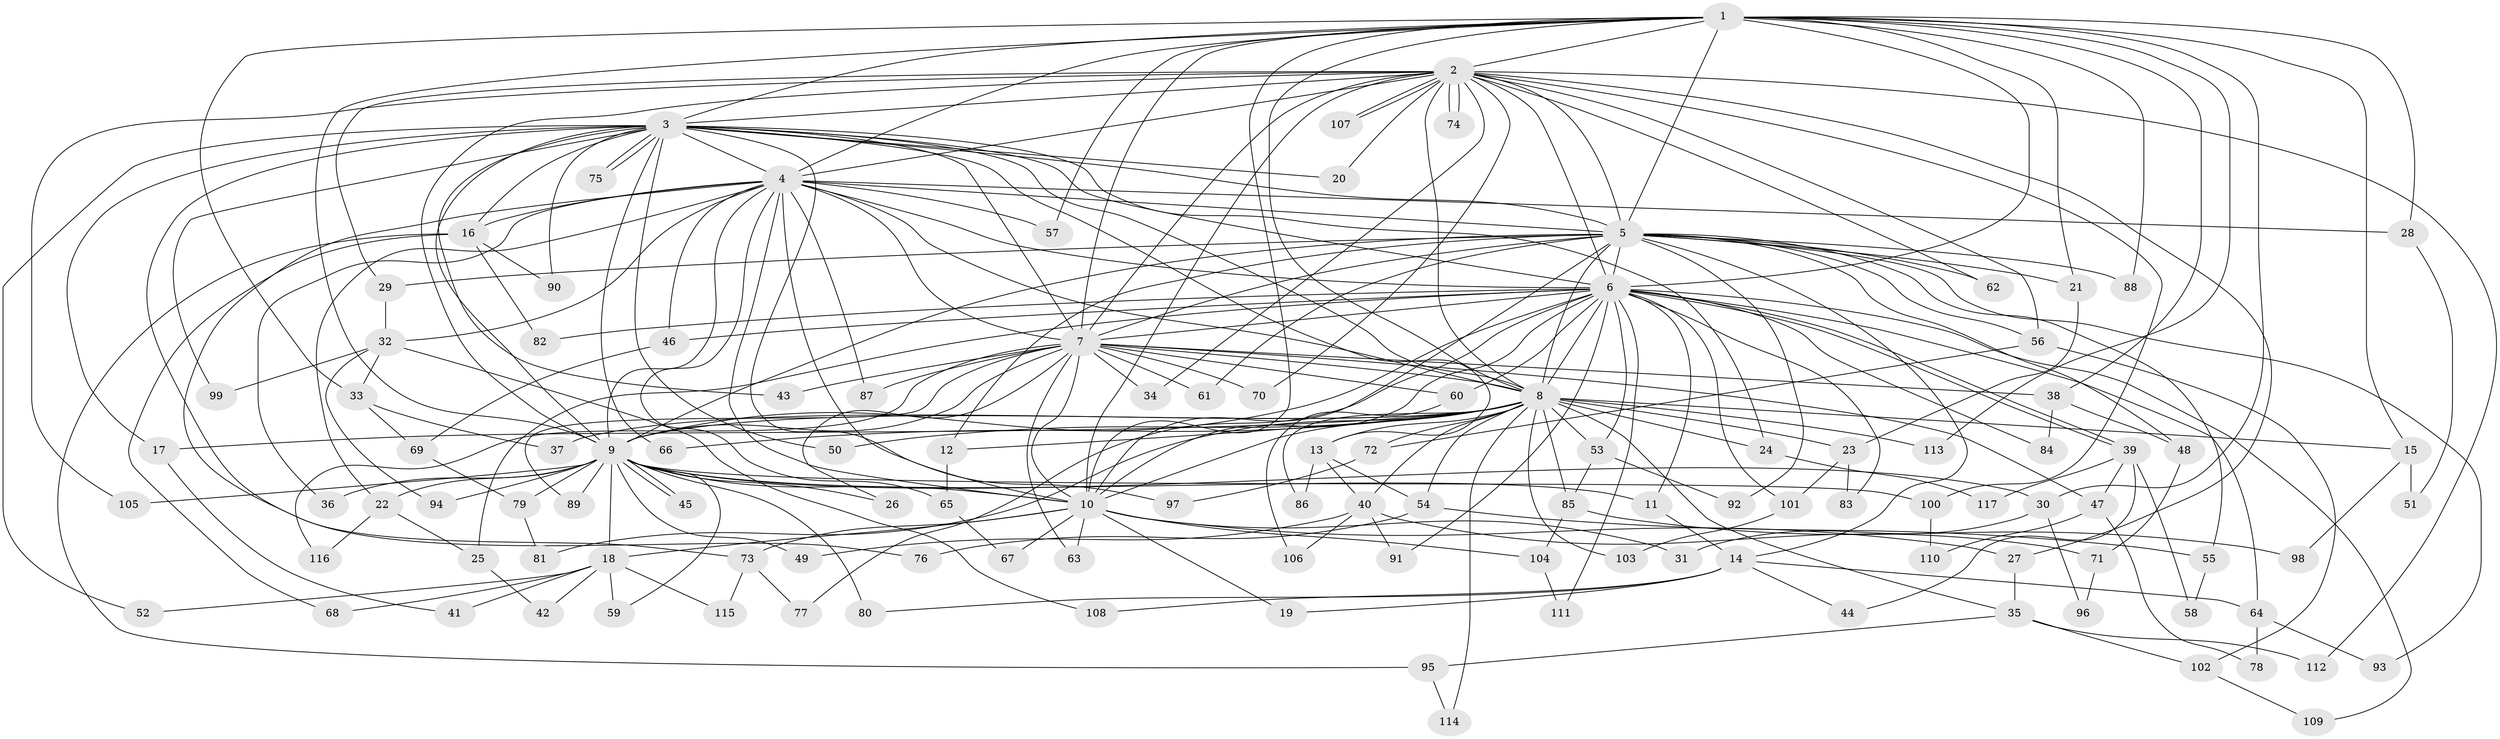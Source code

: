 // Generated by graph-tools (version 1.1) at 2025/13/03/09/25 04:13:40]
// undirected, 117 vertices, 259 edges
graph export_dot {
graph [start="1"]
  node [color=gray90,style=filled];
  1;
  2;
  3;
  4;
  5;
  6;
  7;
  8;
  9;
  10;
  11;
  12;
  13;
  14;
  15;
  16;
  17;
  18;
  19;
  20;
  21;
  22;
  23;
  24;
  25;
  26;
  27;
  28;
  29;
  30;
  31;
  32;
  33;
  34;
  35;
  36;
  37;
  38;
  39;
  40;
  41;
  42;
  43;
  44;
  45;
  46;
  47;
  48;
  49;
  50;
  51;
  52;
  53;
  54;
  55;
  56;
  57;
  58;
  59;
  60;
  61;
  62;
  63;
  64;
  65;
  66;
  67;
  68;
  69;
  70;
  71;
  72;
  73;
  74;
  75;
  76;
  77;
  78;
  79;
  80;
  81;
  82;
  83;
  84;
  85;
  86;
  87;
  88;
  89;
  90;
  91;
  92;
  93;
  94;
  95;
  96;
  97;
  98;
  99;
  100;
  101;
  102;
  103;
  104;
  105;
  106;
  107;
  108;
  109;
  110;
  111;
  112;
  113;
  114;
  115;
  116;
  117;
  1 -- 2;
  1 -- 3;
  1 -- 4;
  1 -- 5;
  1 -- 6;
  1 -- 7;
  1 -- 8;
  1 -- 9;
  1 -- 10;
  1 -- 15;
  1 -- 21;
  1 -- 28;
  1 -- 30;
  1 -- 33;
  1 -- 38;
  1 -- 57;
  1 -- 88;
  1 -- 113;
  2 -- 3;
  2 -- 4;
  2 -- 5;
  2 -- 6;
  2 -- 7;
  2 -- 8;
  2 -- 9;
  2 -- 10;
  2 -- 20;
  2 -- 27;
  2 -- 29;
  2 -- 34;
  2 -- 56;
  2 -- 62;
  2 -- 70;
  2 -- 74;
  2 -- 74;
  2 -- 100;
  2 -- 105;
  2 -- 107;
  2 -- 107;
  2 -- 112;
  3 -- 4;
  3 -- 5;
  3 -- 6;
  3 -- 7;
  3 -- 8;
  3 -- 9;
  3 -- 10;
  3 -- 13;
  3 -- 16;
  3 -- 17;
  3 -- 20;
  3 -- 24;
  3 -- 43;
  3 -- 50;
  3 -- 52;
  3 -- 66;
  3 -- 75;
  3 -- 75;
  3 -- 76;
  3 -- 90;
  3 -- 99;
  4 -- 5;
  4 -- 6;
  4 -- 7;
  4 -- 8;
  4 -- 9;
  4 -- 10;
  4 -- 16;
  4 -- 22;
  4 -- 28;
  4 -- 32;
  4 -- 36;
  4 -- 46;
  4 -- 57;
  4 -- 65;
  4 -- 73;
  4 -- 87;
  4 -- 97;
  5 -- 6;
  5 -- 7;
  5 -- 8;
  5 -- 9;
  5 -- 10;
  5 -- 12;
  5 -- 14;
  5 -- 21;
  5 -- 29;
  5 -- 48;
  5 -- 55;
  5 -- 56;
  5 -- 61;
  5 -- 62;
  5 -- 88;
  5 -- 92;
  5 -- 93;
  6 -- 7;
  6 -- 8;
  6 -- 9;
  6 -- 10;
  6 -- 11;
  6 -- 25;
  6 -- 39;
  6 -- 39;
  6 -- 46;
  6 -- 53;
  6 -- 60;
  6 -- 64;
  6 -- 77;
  6 -- 82;
  6 -- 83;
  6 -- 84;
  6 -- 91;
  6 -- 101;
  6 -- 109;
  6 -- 111;
  7 -- 8;
  7 -- 9;
  7 -- 10;
  7 -- 26;
  7 -- 34;
  7 -- 38;
  7 -- 43;
  7 -- 47;
  7 -- 60;
  7 -- 61;
  7 -- 63;
  7 -- 70;
  7 -- 87;
  7 -- 89;
  7 -- 116;
  8 -- 9;
  8 -- 10;
  8 -- 12;
  8 -- 13;
  8 -- 15;
  8 -- 17;
  8 -- 23;
  8 -- 24;
  8 -- 35;
  8 -- 37;
  8 -- 40;
  8 -- 50;
  8 -- 53;
  8 -- 54;
  8 -- 66;
  8 -- 72;
  8 -- 81;
  8 -- 85;
  8 -- 86;
  8 -- 103;
  8 -- 113;
  8 -- 114;
  9 -- 10;
  9 -- 11;
  9 -- 18;
  9 -- 22;
  9 -- 26;
  9 -- 30;
  9 -- 36;
  9 -- 45;
  9 -- 45;
  9 -- 49;
  9 -- 59;
  9 -- 79;
  9 -- 80;
  9 -- 89;
  9 -- 94;
  9 -- 100;
  9 -- 105;
  10 -- 18;
  10 -- 19;
  10 -- 27;
  10 -- 31;
  10 -- 63;
  10 -- 67;
  10 -- 73;
  10 -- 104;
  11 -- 14;
  12 -- 65;
  13 -- 40;
  13 -- 54;
  13 -- 86;
  14 -- 19;
  14 -- 44;
  14 -- 64;
  14 -- 80;
  14 -- 108;
  15 -- 51;
  15 -- 98;
  16 -- 68;
  16 -- 82;
  16 -- 90;
  16 -- 95;
  17 -- 41;
  18 -- 41;
  18 -- 42;
  18 -- 52;
  18 -- 59;
  18 -- 68;
  18 -- 115;
  21 -- 23;
  22 -- 25;
  22 -- 116;
  23 -- 83;
  23 -- 101;
  24 -- 117;
  25 -- 42;
  27 -- 35;
  28 -- 51;
  29 -- 32;
  30 -- 31;
  30 -- 96;
  32 -- 33;
  32 -- 94;
  32 -- 99;
  32 -- 108;
  33 -- 37;
  33 -- 69;
  35 -- 95;
  35 -- 102;
  35 -- 112;
  38 -- 48;
  38 -- 84;
  39 -- 44;
  39 -- 47;
  39 -- 58;
  39 -- 117;
  40 -- 49;
  40 -- 71;
  40 -- 91;
  40 -- 106;
  46 -- 69;
  47 -- 78;
  47 -- 110;
  48 -- 71;
  53 -- 85;
  53 -- 92;
  54 -- 55;
  54 -- 76;
  55 -- 58;
  56 -- 72;
  56 -- 102;
  60 -- 106;
  64 -- 78;
  64 -- 93;
  65 -- 67;
  69 -- 79;
  71 -- 96;
  72 -- 97;
  73 -- 77;
  73 -- 115;
  79 -- 81;
  85 -- 98;
  85 -- 104;
  95 -- 114;
  100 -- 110;
  101 -- 103;
  102 -- 109;
  104 -- 111;
}
